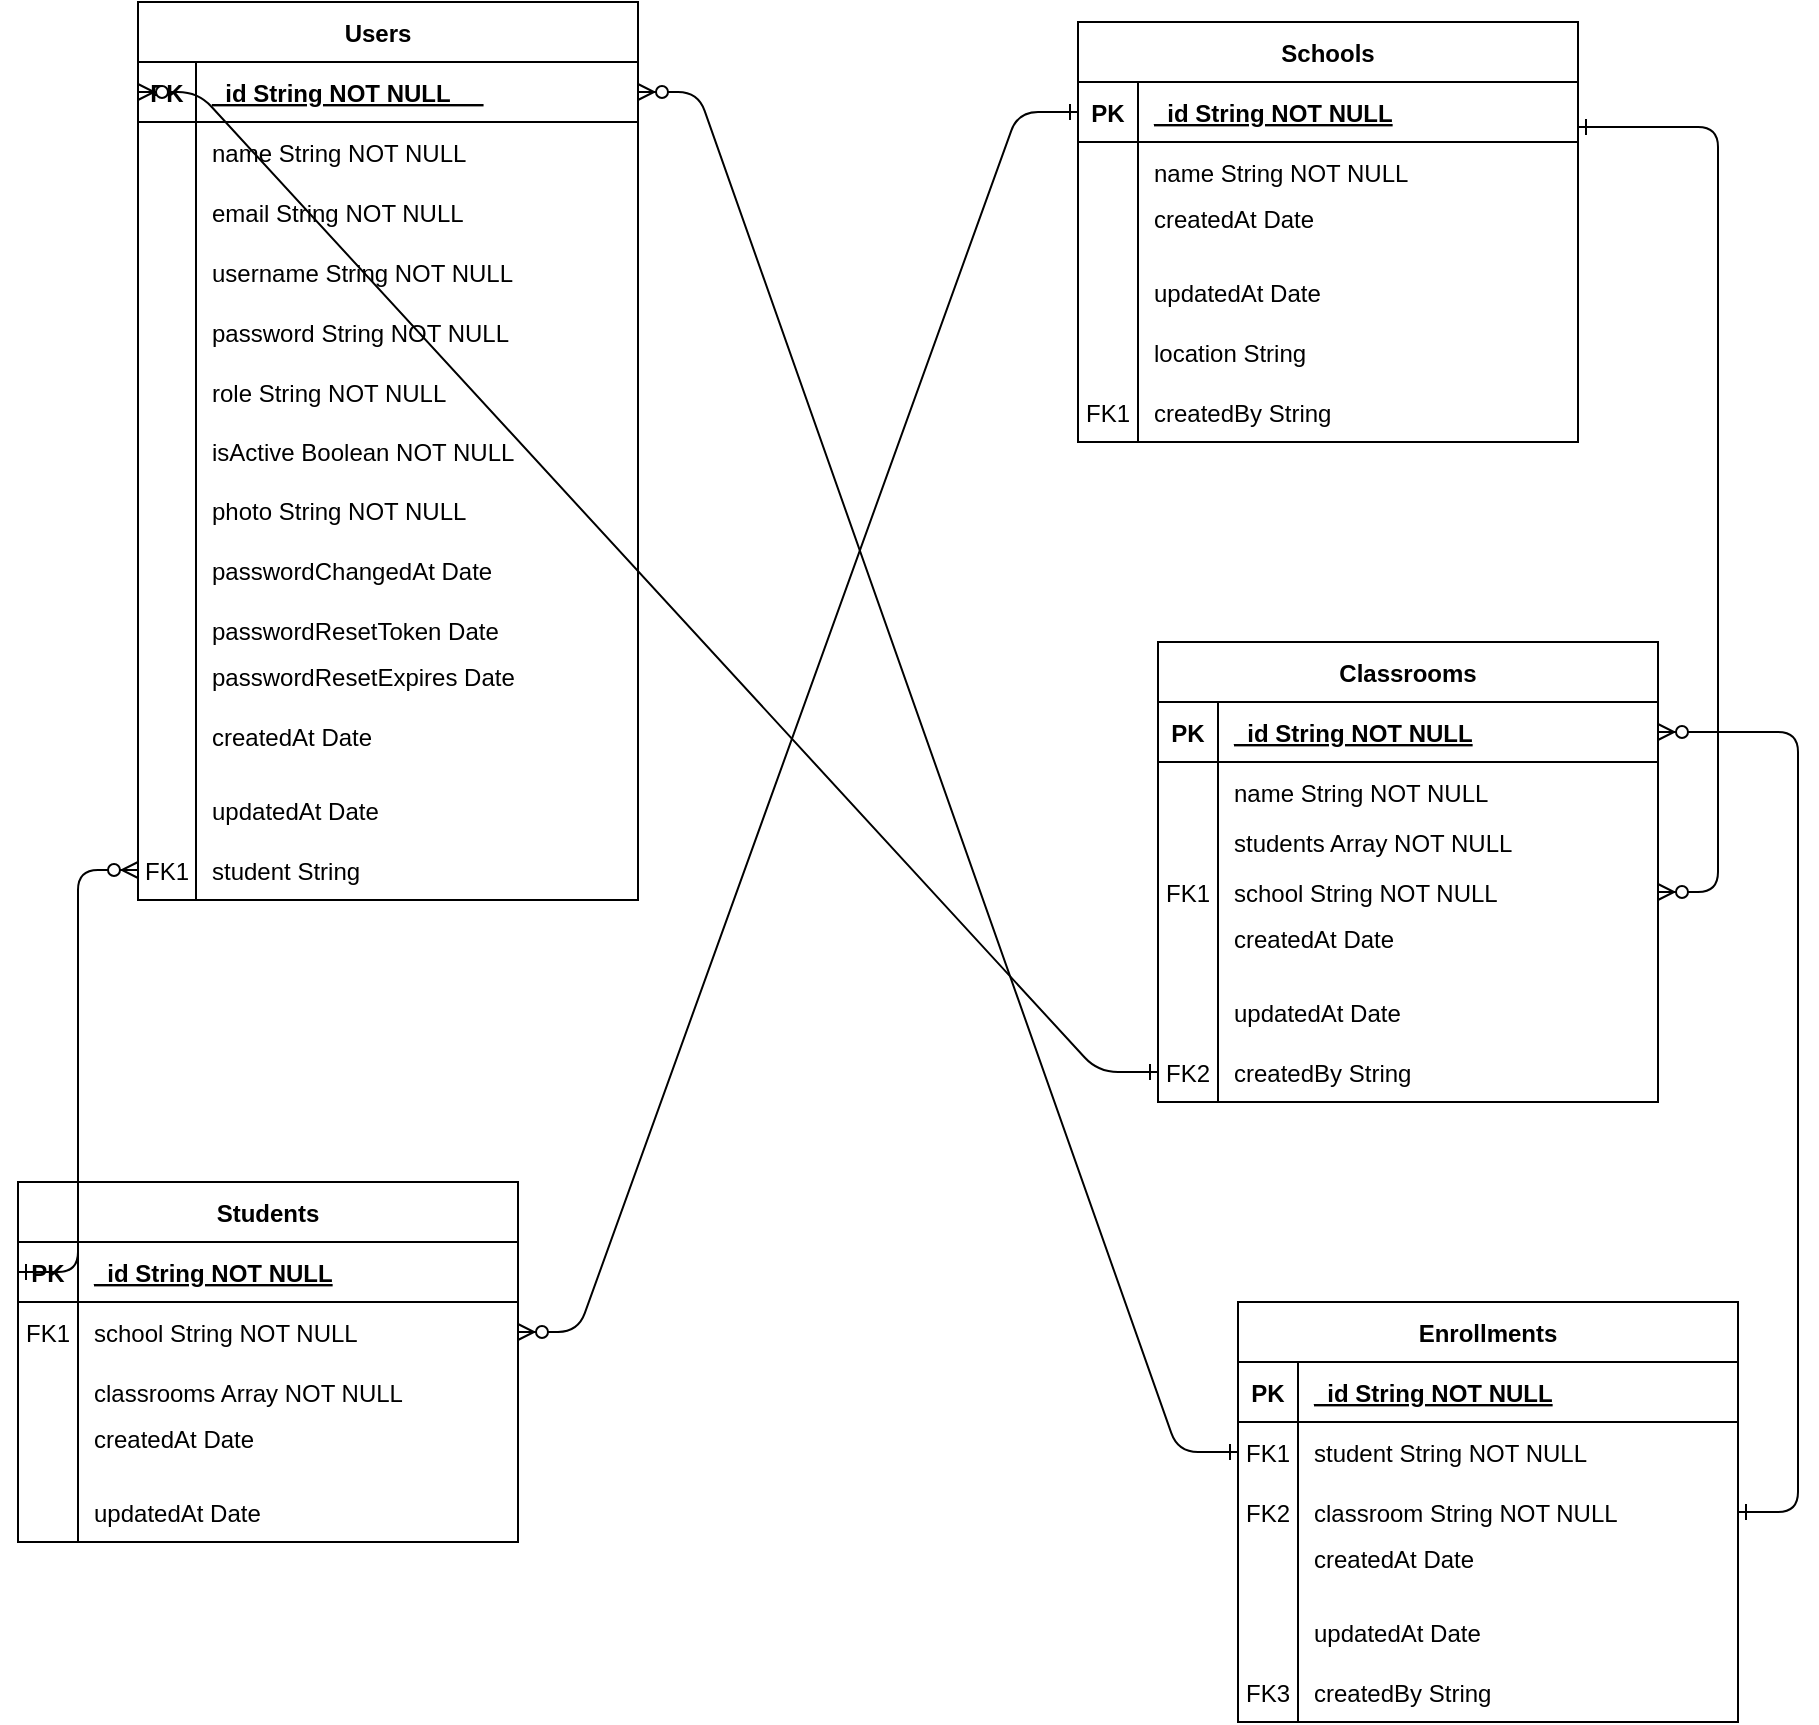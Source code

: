 <mxfile version="23.1.5" type="device">
  <diagram id="R2lEEEUBdFMjLlhIrx00" name="Page-1">
    <mxGraphModel dx="1964" dy="602" grid="1" gridSize="10" guides="1" tooltips="1" connect="1" arrows="1" fold="1" page="1" pageScale="1" pageWidth="850" pageHeight="1100" math="0" shadow="0" extFonts="Permanent Marker^https://fonts.googleapis.com/css?family=Permanent+Marker">
      <root>
        <mxCell id="0" />
        <mxCell id="1" parent="0" />
        <mxCell id="C-vyLk0tnHw3VtMMgP7b-1" value="" style="edgeStyle=entityRelationEdgeStyle;endArrow=ERzeroToMany;startArrow=ERone;endFill=1;startFill=0;exitX=1;exitY=0.25;exitDx=0;exitDy=0;" parent="1" source="1YzYsmzwWa76dBhWS7OE-72" target="1YzYsmzwWa76dBhWS7OE-138" edge="1">
          <mxGeometry width="100" height="100" relative="1" as="geometry">
            <mxPoint x="340" y="720" as="sourcePoint" />
            <mxPoint x="450" y="135" as="targetPoint" />
          </mxGeometry>
        </mxCell>
        <mxCell id="C-vyLk0tnHw3VtMMgP7b-23" value="Users   " style="shape=table;startSize=30;container=1;collapsible=1;childLayout=tableLayout;fixedRows=1;rowLines=0;fontStyle=1;align=center;resizeLast=1;" parent="1" vertex="1">
          <mxGeometry x="-40" width="250" height="449" as="geometry" />
        </mxCell>
        <mxCell id="C-vyLk0tnHw3VtMMgP7b-24" value="" style="shape=partialRectangle;collapsible=0;dropTarget=0;pointerEvents=0;fillColor=none;points=[[0,0.5],[1,0.5]];portConstraint=eastwest;top=0;left=0;right=0;bottom=1;" parent="C-vyLk0tnHw3VtMMgP7b-23" vertex="1">
          <mxGeometry y="30" width="250" height="30" as="geometry" />
        </mxCell>
        <mxCell id="C-vyLk0tnHw3VtMMgP7b-25" value="PK" style="shape=partialRectangle;overflow=hidden;connectable=0;fillColor=none;top=0;left=0;bottom=0;right=0;fontStyle=1;" parent="C-vyLk0tnHw3VtMMgP7b-24" vertex="1">
          <mxGeometry width="29" height="30" as="geometry">
            <mxRectangle width="29" height="30" as="alternateBounds" />
          </mxGeometry>
        </mxCell>
        <mxCell id="C-vyLk0tnHw3VtMMgP7b-26" value="_id String NOT NULL     " style="shape=partialRectangle;overflow=hidden;connectable=0;fillColor=none;top=0;left=0;bottom=0;right=0;align=left;spacingLeft=6;fontStyle=5;" parent="C-vyLk0tnHw3VtMMgP7b-24" vertex="1">
          <mxGeometry x="29" width="221" height="30" as="geometry">
            <mxRectangle width="221" height="30" as="alternateBounds" />
          </mxGeometry>
        </mxCell>
        <mxCell id="C-vyLk0tnHw3VtMMgP7b-27" value="" style="shape=partialRectangle;collapsible=0;dropTarget=0;pointerEvents=0;fillColor=none;points=[[0,0.5],[1,0.5]];portConstraint=eastwest;top=0;left=0;right=0;bottom=0;" parent="C-vyLk0tnHw3VtMMgP7b-23" vertex="1">
          <mxGeometry y="60" width="250" height="30" as="geometry" />
        </mxCell>
        <mxCell id="C-vyLk0tnHw3VtMMgP7b-28" value="" style="shape=partialRectangle;overflow=hidden;connectable=0;fillColor=none;top=0;left=0;bottom=0;right=0;" parent="C-vyLk0tnHw3VtMMgP7b-27" vertex="1">
          <mxGeometry width="29" height="30" as="geometry">
            <mxRectangle width="29" height="30" as="alternateBounds" />
          </mxGeometry>
        </mxCell>
        <mxCell id="C-vyLk0tnHw3VtMMgP7b-29" value="name String NOT NULL" style="shape=partialRectangle;overflow=hidden;connectable=0;fillColor=none;top=0;left=0;bottom=0;right=0;align=left;spacingLeft=6;" parent="C-vyLk0tnHw3VtMMgP7b-27" vertex="1">
          <mxGeometry x="29" width="221" height="30" as="geometry">
            <mxRectangle width="221" height="30" as="alternateBounds" />
          </mxGeometry>
        </mxCell>
        <mxCell id="1YzYsmzwWa76dBhWS7OE-1" value="" style="shape=partialRectangle;collapsible=0;dropTarget=0;pointerEvents=0;fillColor=none;points=[[0,0.5],[1,0.5]];portConstraint=eastwest;top=0;left=0;right=0;bottom=0;" parent="C-vyLk0tnHw3VtMMgP7b-23" vertex="1">
          <mxGeometry y="90" width="250" height="30" as="geometry" />
        </mxCell>
        <mxCell id="1YzYsmzwWa76dBhWS7OE-2" value="" style="shape=partialRectangle;overflow=hidden;connectable=0;fillColor=none;top=0;left=0;bottom=0;right=0;" parent="1YzYsmzwWa76dBhWS7OE-1" vertex="1">
          <mxGeometry width="29" height="30" as="geometry">
            <mxRectangle width="29" height="30" as="alternateBounds" />
          </mxGeometry>
        </mxCell>
        <mxCell id="1YzYsmzwWa76dBhWS7OE-3" value="email String NOT NULL        " style="shape=partialRectangle;overflow=hidden;connectable=0;fillColor=none;top=0;left=0;bottom=0;right=0;align=left;spacingLeft=6;" parent="1YzYsmzwWa76dBhWS7OE-1" vertex="1">
          <mxGeometry x="29" width="221" height="30" as="geometry">
            <mxRectangle width="221" height="30" as="alternateBounds" />
          </mxGeometry>
        </mxCell>
        <mxCell id="1YzYsmzwWa76dBhWS7OE-4" value="" style="shape=partialRectangle;collapsible=0;dropTarget=0;pointerEvents=0;fillColor=none;points=[[0,0.5],[1,0.5]];portConstraint=eastwest;top=0;left=0;right=0;bottom=0;" parent="C-vyLk0tnHw3VtMMgP7b-23" vertex="1">
          <mxGeometry y="120" width="250" height="30" as="geometry" />
        </mxCell>
        <mxCell id="1YzYsmzwWa76dBhWS7OE-5" value="" style="shape=partialRectangle;overflow=hidden;connectable=0;fillColor=none;top=0;left=0;bottom=0;right=0;" parent="1YzYsmzwWa76dBhWS7OE-4" vertex="1">
          <mxGeometry width="29" height="30" as="geometry">
            <mxRectangle width="29" height="30" as="alternateBounds" />
          </mxGeometry>
        </mxCell>
        <mxCell id="1YzYsmzwWa76dBhWS7OE-6" value="username String NOT NULL" style="shape=partialRectangle;overflow=hidden;connectable=0;fillColor=none;top=0;left=0;bottom=0;right=0;align=left;spacingLeft=6;" parent="1YzYsmzwWa76dBhWS7OE-4" vertex="1">
          <mxGeometry x="29" width="221" height="30" as="geometry">
            <mxRectangle width="221" height="30" as="alternateBounds" />
          </mxGeometry>
        </mxCell>
        <mxCell id="1YzYsmzwWa76dBhWS7OE-7" value="" style="shape=partialRectangle;collapsible=0;dropTarget=0;pointerEvents=0;fillColor=none;points=[[0,0.5],[1,0.5]];portConstraint=eastwest;top=0;left=0;right=0;bottom=0;" parent="C-vyLk0tnHw3VtMMgP7b-23" vertex="1">
          <mxGeometry y="150" width="250" height="30" as="geometry" />
        </mxCell>
        <mxCell id="1YzYsmzwWa76dBhWS7OE-8" value="" style="shape=partialRectangle;overflow=hidden;connectable=0;fillColor=none;top=0;left=0;bottom=0;right=0;" parent="1YzYsmzwWa76dBhWS7OE-7" vertex="1">
          <mxGeometry width="29" height="30" as="geometry">
            <mxRectangle width="29" height="30" as="alternateBounds" />
          </mxGeometry>
        </mxCell>
        <mxCell id="1YzYsmzwWa76dBhWS7OE-9" value="password String NOT NULL" style="shape=partialRectangle;overflow=hidden;connectable=0;fillColor=none;top=0;left=0;bottom=0;right=0;align=left;spacingLeft=6;" parent="1YzYsmzwWa76dBhWS7OE-7" vertex="1">
          <mxGeometry x="29" width="221" height="30" as="geometry">
            <mxRectangle width="221" height="30" as="alternateBounds" />
          </mxGeometry>
        </mxCell>
        <mxCell id="1YzYsmzwWa76dBhWS7OE-10" value="" style="shape=partialRectangle;collapsible=0;dropTarget=0;pointerEvents=0;fillColor=none;points=[[0,0.5],[1,0.5]];portConstraint=eastwest;top=0;left=0;right=0;bottom=0;" parent="C-vyLk0tnHw3VtMMgP7b-23" vertex="1">
          <mxGeometry y="180" width="250" height="30" as="geometry" />
        </mxCell>
        <mxCell id="1YzYsmzwWa76dBhWS7OE-11" value="" style="shape=partialRectangle;overflow=hidden;connectable=0;fillColor=none;top=0;left=0;bottom=0;right=0;" parent="1YzYsmzwWa76dBhWS7OE-10" vertex="1">
          <mxGeometry width="29" height="30" as="geometry">
            <mxRectangle width="29" height="30" as="alternateBounds" />
          </mxGeometry>
        </mxCell>
        <mxCell id="1YzYsmzwWa76dBhWS7OE-12" value="role String NOT NULL    " style="shape=partialRectangle;overflow=hidden;connectable=0;fillColor=none;top=0;left=0;bottom=0;right=0;align=left;spacingLeft=6;" parent="1YzYsmzwWa76dBhWS7OE-10" vertex="1">
          <mxGeometry x="29" width="221" height="30" as="geometry">
            <mxRectangle width="221" height="30" as="alternateBounds" />
          </mxGeometry>
        </mxCell>
        <mxCell id="1YzYsmzwWa76dBhWS7OE-13" value="" style="shape=partialRectangle;collapsible=0;dropTarget=0;pointerEvents=0;fillColor=none;points=[[0,0.5],[1,0.5]];portConstraint=eastwest;top=0;left=0;right=0;bottom=0;" parent="C-vyLk0tnHw3VtMMgP7b-23" vertex="1">
          <mxGeometry y="210" width="250" height="29" as="geometry" />
        </mxCell>
        <mxCell id="1YzYsmzwWa76dBhWS7OE-14" value="" style="shape=partialRectangle;overflow=hidden;connectable=0;fillColor=none;top=0;left=0;bottom=0;right=0;" parent="1YzYsmzwWa76dBhWS7OE-13" vertex="1">
          <mxGeometry width="29" height="29" as="geometry">
            <mxRectangle width="29" height="29" as="alternateBounds" />
          </mxGeometry>
        </mxCell>
        <mxCell id="1YzYsmzwWa76dBhWS7OE-15" value="isActive Boolean NOT NULL" style="shape=partialRectangle;overflow=hidden;connectable=0;fillColor=none;top=0;left=0;bottom=0;right=0;align=left;spacingLeft=6;" parent="1YzYsmzwWa76dBhWS7OE-13" vertex="1">
          <mxGeometry x="29" width="221" height="29" as="geometry">
            <mxRectangle width="221" height="29" as="alternateBounds" />
          </mxGeometry>
        </mxCell>
        <mxCell id="1YzYsmzwWa76dBhWS7OE-16" value="" style="shape=partialRectangle;collapsible=0;dropTarget=0;pointerEvents=0;fillColor=none;points=[[0,0.5],[1,0.5]];portConstraint=eastwest;top=0;left=0;right=0;bottom=0;" parent="C-vyLk0tnHw3VtMMgP7b-23" vertex="1">
          <mxGeometry y="239" width="250" height="30" as="geometry" />
        </mxCell>
        <mxCell id="1YzYsmzwWa76dBhWS7OE-17" value="" style="shape=partialRectangle;overflow=hidden;connectable=0;fillColor=none;top=0;left=0;bottom=0;right=0;" parent="1YzYsmzwWa76dBhWS7OE-16" vertex="1">
          <mxGeometry width="29" height="30" as="geometry">
            <mxRectangle width="29" height="30" as="alternateBounds" />
          </mxGeometry>
        </mxCell>
        <mxCell id="1YzYsmzwWa76dBhWS7OE-18" value="photo String NOT NULL" style="shape=partialRectangle;overflow=hidden;connectable=0;fillColor=none;top=0;left=0;bottom=0;right=0;align=left;spacingLeft=6;" parent="1YzYsmzwWa76dBhWS7OE-16" vertex="1">
          <mxGeometry x="29" width="221" height="30" as="geometry">
            <mxRectangle width="221" height="30" as="alternateBounds" />
          </mxGeometry>
        </mxCell>
        <mxCell id="1YzYsmzwWa76dBhWS7OE-19" value="" style="shape=partialRectangle;collapsible=0;dropTarget=0;pointerEvents=0;fillColor=none;points=[[0,0.5],[1,0.5]];portConstraint=eastwest;top=0;left=0;right=0;bottom=0;" parent="C-vyLk0tnHw3VtMMgP7b-23" vertex="1">
          <mxGeometry y="269" width="250" height="30" as="geometry" />
        </mxCell>
        <mxCell id="1YzYsmzwWa76dBhWS7OE-20" value="" style="shape=partialRectangle;overflow=hidden;connectable=0;fillColor=none;top=0;left=0;bottom=0;right=0;" parent="1YzYsmzwWa76dBhWS7OE-19" vertex="1">
          <mxGeometry width="29" height="30" as="geometry">
            <mxRectangle width="29" height="30" as="alternateBounds" />
          </mxGeometry>
        </mxCell>
        <mxCell id="1YzYsmzwWa76dBhWS7OE-21" value="passwordChangedAt Date" style="shape=partialRectangle;overflow=hidden;connectable=0;fillColor=none;top=0;left=0;bottom=0;right=0;align=left;spacingLeft=6;" parent="1YzYsmzwWa76dBhWS7OE-19" vertex="1">
          <mxGeometry x="29" width="221" height="30" as="geometry">
            <mxRectangle width="221" height="30" as="alternateBounds" />
          </mxGeometry>
        </mxCell>
        <mxCell id="1YzYsmzwWa76dBhWS7OE-22" value="" style="shape=partialRectangle;collapsible=0;dropTarget=0;pointerEvents=0;fillColor=none;points=[[0,0.5],[1,0.5]];portConstraint=eastwest;top=0;left=0;right=0;bottom=0;" parent="C-vyLk0tnHw3VtMMgP7b-23" vertex="1">
          <mxGeometry y="299" width="250" height="30" as="geometry" />
        </mxCell>
        <mxCell id="1YzYsmzwWa76dBhWS7OE-23" value="" style="shape=partialRectangle;overflow=hidden;connectable=0;fillColor=none;top=0;left=0;bottom=0;right=0;" parent="1YzYsmzwWa76dBhWS7OE-22" vertex="1">
          <mxGeometry width="29" height="30" as="geometry">
            <mxRectangle width="29" height="30" as="alternateBounds" />
          </mxGeometry>
        </mxCell>
        <mxCell id="1YzYsmzwWa76dBhWS7OE-24" value="passwordResetToken Date" style="shape=partialRectangle;overflow=hidden;connectable=0;fillColor=none;top=0;left=0;bottom=0;right=0;align=left;spacingLeft=6;" parent="1YzYsmzwWa76dBhWS7OE-22" vertex="1">
          <mxGeometry x="29" width="221" height="30" as="geometry">
            <mxRectangle width="221" height="30" as="alternateBounds" />
          </mxGeometry>
        </mxCell>
        <mxCell id="1YzYsmzwWa76dBhWS7OE-25" value="" style="shape=partialRectangle;collapsible=0;dropTarget=0;pointerEvents=0;fillColor=none;points=[[0,0.5],[1,0.5]];portConstraint=eastwest;top=0;left=0;right=0;bottom=0;" parent="C-vyLk0tnHw3VtMMgP7b-23" vertex="1">
          <mxGeometry y="329" width="250" height="30" as="geometry" />
        </mxCell>
        <mxCell id="1YzYsmzwWa76dBhWS7OE-26" value="" style="shape=partialRectangle;overflow=hidden;connectable=0;fillColor=none;top=0;left=0;bottom=0;right=0;" parent="1YzYsmzwWa76dBhWS7OE-25" vertex="1">
          <mxGeometry width="29" height="30" as="geometry">
            <mxRectangle width="29" height="30" as="alternateBounds" />
          </mxGeometry>
        </mxCell>
        <mxCell id="1YzYsmzwWa76dBhWS7OE-27" value="passwordResetExpires Date&#xa;" style="shape=partialRectangle;overflow=hidden;connectable=0;fillColor=none;top=0;left=0;bottom=0;right=0;align=left;spacingLeft=6;" parent="1YzYsmzwWa76dBhWS7OE-25" vertex="1">
          <mxGeometry x="29" width="221" height="30" as="geometry">
            <mxRectangle width="221" height="30" as="alternateBounds" />
          </mxGeometry>
        </mxCell>
        <mxCell id="1YzYsmzwWa76dBhWS7OE-28" value="" style="shape=partialRectangle;collapsible=0;dropTarget=0;pointerEvents=0;fillColor=none;points=[[0,0.5],[1,0.5]];portConstraint=eastwest;top=0;left=0;right=0;bottom=0;" parent="C-vyLk0tnHw3VtMMgP7b-23" vertex="1">
          <mxGeometry y="359" width="250" height="30" as="geometry" />
        </mxCell>
        <mxCell id="1YzYsmzwWa76dBhWS7OE-29" value="" style="shape=partialRectangle;overflow=hidden;connectable=0;fillColor=none;top=0;left=0;bottom=0;right=0;" parent="1YzYsmzwWa76dBhWS7OE-28" vertex="1">
          <mxGeometry width="29" height="30" as="geometry">
            <mxRectangle width="29" height="30" as="alternateBounds" />
          </mxGeometry>
        </mxCell>
        <mxCell id="1YzYsmzwWa76dBhWS7OE-30" value="createdAt Date&#xa;" style="shape=partialRectangle;overflow=hidden;connectable=0;fillColor=none;top=0;left=0;bottom=0;right=0;align=left;spacingLeft=6;" parent="1YzYsmzwWa76dBhWS7OE-28" vertex="1">
          <mxGeometry x="29" width="221" height="30" as="geometry">
            <mxRectangle width="221" height="30" as="alternateBounds" />
          </mxGeometry>
        </mxCell>
        <mxCell id="1YzYsmzwWa76dBhWS7OE-31" value="" style="shape=partialRectangle;collapsible=0;dropTarget=0;pointerEvents=0;fillColor=none;points=[[0,0.5],[1,0.5]];portConstraint=eastwest;top=0;left=0;right=0;bottom=0;" parent="C-vyLk0tnHw3VtMMgP7b-23" vertex="1">
          <mxGeometry y="389" width="250" height="30" as="geometry" />
        </mxCell>
        <mxCell id="1YzYsmzwWa76dBhWS7OE-32" value="" style="shape=partialRectangle;overflow=hidden;connectable=0;fillColor=none;top=0;left=0;bottom=0;right=0;" parent="1YzYsmzwWa76dBhWS7OE-31" vertex="1">
          <mxGeometry width="29" height="30" as="geometry">
            <mxRectangle width="29" height="30" as="alternateBounds" />
          </mxGeometry>
        </mxCell>
        <mxCell id="1YzYsmzwWa76dBhWS7OE-33" value="updatedAt Date" style="shape=partialRectangle;overflow=hidden;connectable=0;fillColor=none;top=0;left=0;bottom=0;right=0;align=left;spacingLeft=6;" parent="1YzYsmzwWa76dBhWS7OE-31" vertex="1">
          <mxGeometry x="29" width="221" height="30" as="geometry">
            <mxRectangle width="221" height="30" as="alternateBounds" />
          </mxGeometry>
        </mxCell>
        <mxCell id="1YzYsmzwWa76dBhWS7OE-34" value="" style="shape=partialRectangle;collapsible=0;dropTarget=0;pointerEvents=0;fillColor=none;points=[[0,0.5],[1,0.5]];portConstraint=eastwest;top=0;left=0;right=0;bottom=0;" parent="C-vyLk0tnHw3VtMMgP7b-23" vertex="1">
          <mxGeometry y="419" width="250" height="30" as="geometry" />
        </mxCell>
        <mxCell id="1YzYsmzwWa76dBhWS7OE-35" value="FK1" style="shape=partialRectangle;overflow=hidden;connectable=0;fillColor=none;top=0;left=0;bottom=0;right=0;" parent="1YzYsmzwWa76dBhWS7OE-34" vertex="1">
          <mxGeometry width="29" height="30" as="geometry">
            <mxRectangle width="29" height="30" as="alternateBounds" />
          </mxGeometry>
        </mxCell>
        <mxCell id="1YzYsmzwWa76dBhWS7OE-36" value="student String" style="shape=partialRectangle;overflow=hidden;connectable=0;fillColor=none;top=0;left=0;bottom=0;right=0;align=left;spacingLeft=6;" parent="1YzYsmzwWa76dBhWS7OE-34" vertex="1">
          <mxGeometry x="29" width="221" height="30" as="geometry">
            <mxRectangle width="221" height="30" as="alternateBounds" />
          </mxGeometry>
        </mxCell>
        <mxCell id="1YzYsmzwWa76dBhWS7OE-38" value="Students" style="shape=table;startSize=30;container=1;collapsible=1;childLayout=tableLayout;fixedRows=1;rowLines=0;fontStyle=1;align=center;resizeLast=1;" parent="1" vertex="1">
          <mxGeometry x="-100" y="590" width="250" height="180" as="geometry" />
        </mxCell>
        <mxCell id="1YzYsmzwWa76dBhWS7OE-39" value="" style="shape=partialRectangle;collapsible=0;dropTarget=0;pointerEvents=0;fillColor=none;points=[[0,0.5],[1,0.5]];portConstraint=eastwest;top=0;left=0;right=0;bottom=1;" parent="1YzYsmzwWa76dBhWS7OE-38" vertex="1">
          <mxGeometry y="30" width="250" height="30" as="geometry" />
        </mxCell>
        <mxCell id="1YzYsmzwWa76dBhWS7OE-40" value="PK" style="shape=partialRectangle;overflow=hidden;connectable=0;fillColor=none;top=0;left=0;bottom=0;right=0;fontStyle=1;" parent="1YzYsmzwWa76dBhWS7OE-39" vertex="1">
          <mxGeometry width="30" height="30" as="geometry">
            <mxRectangle width="30" height="30" as="alternateBounds" />
          </mxGeometry>
        </mxCell>
        <mxCell id="1YzYsmzwWa76dBhWS7OE-41" value="_id String NOT NULL " style="shape=partialRectangle;overflow=hidden;connectable=0;fillColor=none;top=0;left=0;bottom=0;right=0;align=left;spacingLeft=6;fontStyle=5;" parent="1YzYsmzwWa76dBhWS7OE-39" vertex="1">
          <mxGeometry x="30" width="220" height="30" as="geometry">
            <mxRectangle width="220" height="30" as="alternateBounds" />
          </mxGeometry>
        </mxCell>
        <mxCell id="1YzYsmzwWa76dBhWS7OE-42" value="" style="shape=partialRectangle;collapsible=0;dropTarget=0;pointerEvents=0;fillColor=none;points=[[0,0.5],[1,0.5]];portConstraint=eastwest;top=0;left=0;right=0;bottom=0;" parent="1YzYsmzwWa76dBhWS7OE-38" vertex="1">
          <mxGeometry y="60" width="250" height="30" as="geometry" />
        </mxCell>
        <mxCell id="1YzYsmzwWa76dBhWS7OE-43" value="FK1" style="shape=partialRectangle;overflow=hidden;connectable=0;fillColor=none;top=0;left=0;bottom=0;right=0;" parent="1YzYsmzwWa76dBhWS7OE-42" vertex="1">
          <mxGeometry width="30" height="30" as="geometry">
            <mxRectangle width="30" height="30" as="alternateBounds" />
          </mxGeometry>
        </mxCell>
        <mxCell id="1YzYsmzwWa76dBhWS7OE-44" value="school String NOT NULL" style="shape=partialRectangle;overflow=hidden;connectable=0;fillColor=none;top=0;left=0;bottom=0;right=0;align=left;spacingLeft=6;" parent="1YzYsmzwWa76dBhWS7OE-42" vertex="1">
          <mxGeometry x="30" width="220" height="30" as="geometry">
            <mxRectangle width="220" height="30" as="alternateBounds" />
          </mxGeometry>
        </mxCell>
        <mxCell id="1YzYsmzwWa76dBhWS7OE-45" value="" style="shape=partialRectangle;collapsible=0;dropTarget=0;pointerEvents=0;fillColor=none;points=[[0,0.5],[1,0.5]];portConstraint=eastwest;top=0;left=0;right=0;bottom=0;" parent="1YzYsmzwWa76dBhWS7OE-38" vertex="1">
          <mxGeometry y="90" width="250" height="30" as="geometry" />
        </mxCell>
        <mxCell id="1YzYsmzwWa76dBhWS7OE-46" value="" style="shape=partialRectangle;overflow=hidden;connectable=0;fillColor=none;top=0;left=0;bottom=0;right=0;" parent="1YzYsmzwWa76dBhWS7OE-45" vertex="1">
          <mxGeometry width="30" height="30" as="geometry">
            <mxRectangle width="30" height="30" as="alternateBounds" />
          </mxGeometry>
        </mxCell>
        <mxCell id="1YzYsmzwWa76dBhWS7OE-47" value="classrooms Array NOT NULL" style="shape=partialRectangle;overflow=hidden;connectable=0;fillColor=none;top=0;left=0;bottom=0;right=0;align=left;spacingLeft=6;" parent="1YzYsmzwWa76dBhWS7OE-45" vertex="1">
          <mxGeometry x="30" width="220" height="30" as="geometry">
            <mxRectangle width="220" height="30" as="alternateBounds" />
          </mxGeometry>
        </mxCell>
        <mxCell id="1YzYsmzwWa76dBhWS7OE-48" value="" style="shape=partialRectangle;collapsible=0;dropTarget=0;pointerEvents=0;fillColor=none;points=[[0,0.5],[1,0.5]];portConstraint=eastwest;top=0;left=0;right=0;bottom=0;" parent="1YzYsmzwWa76dBhWS7OE-38" vertex="1">
          <mxGeometry y="120" width="250" height="30" as="geometry" />
        </mxCell>
        <mxCell id="1YzYsmzwWa76dBhWS7OE-49" value="" style="shape=partialRectangle;overflow=hidden;connectable=0;fillColor=none;top=0;left=0;bottom=0;right=0;" parent="1YzYsmzwWa76dBhWS7OE-48" vertex="1">
          <mxGeometry width="30" height="30" as="geometry">
            <mxRectangle width="30" height="30" as="alternateBounds" />
          </mxGeometry>
        </mxCell>
        <mxCell id="1YzYsmzwWa76dBhWS7OE-50" value="createdAt Date&#xa;&#xa;&#xa;" style="shape=partialRectangle;overflow=hidden;connectable=0;fillColor=none;top=0;left=0;bottom=0;right=0;align=left;spacingLeft=6;" parent="1YzYsmzwWa76dBhWS7OE-48" vertex="1">
          <mxGeometry x="30" width="220" height="30" as="geometry">
            <mxRectangle width="220" height="30" as="alternateBounds" />
          </mxGeometry>
        </mxCell>
        <mxCell id="1YzYsmzwWa76dBhWS7OE-51" value="" style="shape=partialRectangle;collapsible=0;dropTarget=0;pointerEvents=0;fillColor=none;points=[[0,0.5],[1,0.5]];portConstraint=eastwest;top=0;left=0;right=0;bottom=0;" parent="1YzYsmzwWa76dBhWS7OE-38" vertex="1">
          <mxGeometry y="150" width="250" height="30" as="geometry" />
        </mxCell>
        <mxCell id="1YzYsmzwWa76dBhWS7OE-52" value="" style="shape=partialRectangle;overflow=hidden;connectable=0;fillColor=none;top=0;left=0;bottom=0;right=0;" parent="1YzYsmzwWa76dBhWS7OE-51" vertex="1">
          <mxGeometry width="30" height="30" as="geometry">
            <mxRectangle width="30" height="30" as="alternateBounds" />
          </mxGeometry>
        </mxCell>
        <mxCell id="1YzYsmzwWa76dBhWS7OE-53" value="updatedAt Date" style="shape=partialRectangle;overflow=hidden;connectable=0;fillColor=none;top=0;left=0;bottom=0;right=0;align=left;spacingLeft=6;" parent="1YzYsmzwWa76dBhWS7OE-51" vertex="1">
          <mxGeometry x="30" width="220" height="30" as="geometry">
            <mxRectangle width="220" height="30" as="alternateBounds" />
          </mxGeometry>
        </mxCell>
        <mxCell id="1YzYsmzwWa76dBhWS7OE-54" value="" style="edgeStyle=entityRelationEdgeStyle;endArrow=ERzeroToMany;startArrow=ERone;endFill=1;startFill=0;entryX=0;entryY=0.5;entryDx=0;entryDy=0;exitX=0;exitY=0.5;exitDx=0;exitDy=0;" parent="1" source="1YzYsmzwWa76dBhWS7OE-39" target="1YzYsmzwWa76dBhWS7OE-34" edge="1">
          <mxGeometry width="100" height="100" relative="1" as="geometry">
            <mxPoint x="330" y="680" as="sourcePoint" />
            <mxPoint x="710" y="689" as="targetPoint" />
          </mxGeometry>
        </mxCell>
        <mxCell id="1YzYsmzwWa76dBhWS7OE-72" value="Schools" style="shape=table;startSize=30;container=1;collapsible=1;childLayout=tableLayout;fixedRows=1;rowLines=0;fontStyle=1;align=center;resizeLast=1;" parent="1" vertex="1">
          <mxGeometry x="430" y="10" width="250" height="210" as="geometry" />
        </mxCell>
        <mxCell id="1YzYsmzwWa76dBhWS7OE-73" value="" style="shape=partialRectangle;collapsible=0;dropTarget=0;pointerEvents=0;fillColor=none;points=[[0,0.5],[1,0.5]];portConstraint=eastwest;top=0;left=0;right=0;bottom=1;" parent="1YzYsmzwWa76dBhWS7OE-72" vertex="1">
          <mxGeometry y="30" width="250" height="30" as="geometry" />
        </mxCell>
        <mxCell id="1YzYsmzwWa76dBhWS7OE-74" value="PK" style="shape=partialRectangle;overflow=hidden;connectable=0;fillColor=none;top=0;left=0;bottom=0;right=0;fontStyle=1;" parent="1YzYsmzwWa76dBhWS7OE-73" vertex="1">
          <mxGeometry width="30" height="30" as="geometry">
            <mxRectangle width="30" height="30" as="alternateBounds" />
          </mxGeometry>
        </mxCell>
        <mxCell id="1YzYsmzwWa76dBhWS7OE-75" value="_id String NOT NULL " style="shape=partialRectangle;overflow=hidden;connectable=0;fillColor=none;top=0;left=0;bottom=0;right=0;align=left;spacingLeft=6;fontStyle=5;" parent="1YzYsmzwWa76dBhWS7OE-73" vertex="1">
          <mxGeometry x="30" width="220" height="30" as="geometry">
            <mxRectangle width="220" height="30" as="alternateBounds" />
          </mxGeometry>
        </mxCell>
        <mxCell id="1YzYsmzwWa76dBhWS7OE-76" value="" style="shape=partialRectangle;collapsible=0;dropTarget=0;pointerEvents=0;fillColor=none;points=[[0,0.5],[1,0.5]];portConstraint=eastwest;top=0;left=0;right=0;bottom=0;" parent="1YzYsmzwWa76dBhWS7OE-72" vertex="1">
          <mxGeometry y="60" width="250" height="30" as="geometry" />
        </mxCell>
        <mxCell id="1YzYsmzwWa76dBhWS7OE-77" value="" style="shape=partialRectangle;overflow=hidden;connectable=0;fillColor=none;top=0;left=0;bottom=0;right=0;" parent="1YzYsmzwWa76dBhWS7OE-76" vertex="1">
          <mxGeometry width="30" height="30" as="geometry">
            <mxRectangle width="30" height="30" as="alternateBounds" />
          </mxGeometry>
        </mxCell>
        <mxCell id="1YzYsmzwWa76dBhWS7OE-78" value="name String NOT NULL" style="shape=partialRectangle;overflow=hidden;connectable=0;fillColor=none;top=0;left=0;bottom=0;right=0;align=left;spacingLeft=6;" parent="1YzYsmzwWa76dBhWS7OE-76" vertex="1">
          <mxGeometry x="30" width="220" height="30" as="geometry">
            <mxRectangle width="220" height="30" as="alternateBounds" />
          </mxGeometry>
        </mxCell>
        <mxCell id="1YzYsmzwWa76dBhWS7OE-82" value="" style="shape=partialRectangle;collapsible=0;dropTarget=0;pointerEvents=0;fillColor=none;points=[[0,0.5],[1,0.5]];portConstraint=eastwest;top=0;left=0;right=0;bottom=0;" parent="1YzYsmzwWa76dBhWS7OE-72" vertex="1">
          <mxGeometry y="90" width="250" height="30" as="geometry" />
        </mxCell>
        <mxCell id="1YzYsmzwWa76dBhWS7OE-83" value="" style="shape=partialRectangle;overflow=hidden;connectable=0;fillColor=none;top=0;left=0;bottom=0;right=0;" parent="1YzYsmzwWa76dBhWS7OE-82" vertex="1">
          <mxGeometry width="30" height="30" as="geometry">
            <mxRectangle width="30" height="30" as="alternateBounds" />
          </mxGeometry>
        </mxCell>
        <mxCell id="1YzYsmzwWa76dBhWS7OE-84" value="createdAt Date&#xa;&#xa;&#xa;" style="shape=partialRectangle;overflow=hidden;connectable=0;fillColor=none;top=0;left=0;bottom=0;right=0;align=left;spacingLeft=6;" parent="1YzYsmzwWa76dBhWS7OE-82" vertex="1">
          <mxGeometry x="30" width="220" height="30" as="geometry">
            <mxRectangle width="220" height="30" as="alternateBounds" />
          </mxGeometry>
        </mxCell>
        <mxCell id="1YzYsmzwWa76dBhWS7OE-85" value="" style="shape=partialRectangle;collapsible=0;dropTarget=0;pointerEvents=0;fillColor=none;points=[[0,0.5],[1,0.5]];portConstraint=eastwest;top=0;left=0;right=0;bottom=0;" parent="1YzYsmzwWa76dBhWS7OE-72" vertex="1">
          <mxGeometry y="120" width="250" height="30" as="geometry" />
        </mxCell>
        <mxCell id="1YzYsmzwWa76dBhWS7OE-86" value="" style="shape=partialRectangle;overflow=hidden;connectable=0;fillColor=none;top=0;left=0;bottom=0;right=0;" parent="1YzYsmzwWa76dBhWS7OE-85" vertex="1">
          <mxGeometry width="30" height="30" as="geometry">
            <mxRectangle width="30" height="30" as="alternateBounds" />
          </mxGeometry>
        </mxCell>
        <mxCell id="1YzYsmzwWa76dBhWS7OE-87" value="updatedAt Date" style="shape=partialRectangle;overflow=hidden;connectable=0;fillColor=none;top=0;left=0;bottom=0;right=0;align=left;spacingLeft=6;" parent="1YzYsmzwWa76dBhWS7OE-85" vertex="1">
          <mxGeometry x="30" width="220" height="30" as="geometry">
            <mxRectangle width="220" height="30" as="alternateBounds" />
          </mxGeometry>
        </mxCell>
        <mxCell id="1YzYsmzwWa76dBhWS7OE-79" value="" style="shape=partialRectangle;collapsible=0;dropTarget=0;pointerEvents=0;fillColor=none;points=[[0,0.5],[1,0.5]];portConstraint=eastwest;top=0;left=0;right=0;bottom=0;" parent="1YzYsmzwWa76dBhWS7OE-72" vertex="1">
          <mxGeometry y="150" width="250" height="30" as="geometry" />
        </mxCell>
        <mxCell id="1YzYsmzwWa76dBhWS7OE-80" value="" style="shape=partialRectangle;overflow=hidden;connectable=0;fillColor=none;top=0;left=0;bottom=0;right=0;" parent="1YzYsmzwWa76dBhWS7OE-79" vertex="1">
          <mxGeometry width="30" height="30" as="geometry">
            <mxRectangle width="30" height="30" as="alternateBounds" />
          </mxGeometry>
        </mxCell>
        <mxCell id="1YzYsmzwWa76dBhWS7OE-81" value="location String" style="shape=partialRectangle;overflow=hidden;connectable=0;fillColor=none;top=0;left=0;bottom=0;right=0;align=left;spacingLeft=6;" parent="1YzYsmzwWa76dBhWS7OE-79" vertex="1">
          <mxGeometry x="30" width="220" height="30" as="geometry">
            <mxRectangle width="220" height="30" as="alternateBounds" />
          </mxGeometry>
        </mxCell>
        <mxCell id="oiZvc8HEiCER27qO4Dob-23" value="" style="shape=partialRectangle;collapsible=0;dropTarget=0;pointerEvents=0;fillColor=none;points=[[0,0.5],[1,0.5]];portConstraint=eastwest;top=0;left=0;right=0;bottom=0;" vertex="1" parent="1YzYsmzwWa76dBhWS7OE-72">
          <mxGeometry y="180" width="250" height="30" as="geometry" />
        </mxCell>
        <mxCell id="oiZvc8HEiCER27qO4Dob-24" value="FK1" style="shape=partialRectangle;overflow=hidden;connectable=0;fillColor=none;top=0;left=0;bottom=0;right=0;" vertex="1" parent="oiZvc8HEiCER27qO4Dob-23">
          <mxGeometry width="30" height="30" as="geometry">
            <mxRectangle width="30" height="30" as="alternateBounds" />
          </mxGeometry>
        </mxCell>
        <mxCell id="oiZvc8HEiCER27qO4Dob-25" value="createdBy String" style="shape=partialRectangle;overflow=hidden;connectable=0;fillColor=none;top=0;left=0;bottom=0;right=0;align=left;spacingLeft=6;" vertex="1" parent="oiZvc8HEiCER27qO4Dob-23">
          <mxGeometry x="30" width="220" height="30" as="geometry">
            <mxRectangle width="220" height="30" as="alternateBounds" />
          </mxGeometry>
        </mxCell>
        <mxCell id="1YzYsmzwWa76dBhWS7OE-88" value="Classrooms" style="shape=table;startSize=30;container=1;collapsible=1;childLayout=tableLayout;fixedRows=1;rowLines=0;fontStyle=1;align=center;resizeLast=1;" parent="1" vertex="1">
          <mxGeometry x="470" y="320" width="250" height="230" as="geometry" />
        </mxCell>
        <mxCell id="1YzYsmzwWa76dBhWS7OE-89" value="" style="shape=partialRectangle;collapsible=0;dropTarget=0;pointerEvents=0;fillColor=none;points=[[0,0.5],[1,0.5]];portConstraint=eastwest;top=0;left=0;right=0;bottom=1;" parent="1YzYsmzwWa76dBhWS7OE-88" vertex="1">
          <mxGeometry y="30" width="250" height="30" as="geometry" />
        </mxCell>
        <mxCell id="1YzYsmzwWa76dBhWS7OE-90" value="PK" style="shape=partialRectangle;overflow=hidden;connectable=0;fillColor=none;top=0;left=0;bottom=0;right=0;fontStyle=1;" parent="1YzYsmzwWa76dBhWS7OE-89" vertex="1">
          <mxGeometry width="30" height="30" as="geometry">
            <mxRectangle width="30" height="30" as="alternateBounds" />
          </mxGeometry>
        </mxCell>
        <mxCell id="1YzYsmzwWa76dBhWS7OE-91" value="_id String NOT NULL " style="shape=partialRectangle;overflow=hidden;connectable=0;fillColor=none;top=0;left=0;bottom=0;right=0;align=left;spacingLeft=6;fontStyle=5;" parent="1YzYsmzwWa76dBhWS7OE-89" vertex="1">
          <mxGeometry x="30" width="220" height="30" as="geometry">
            <mxRectangle width="220" height="30" as="alternateBounds" />
          </mxGeometry>
        </mxCell>
        <mxCell id="1YzYsmzwWa76dBhWS7OE-92" value="" style="shape=partialRectangle;collapsible=0;dropTarget=0;pointerEvents=0;fillColor=none;points=[[0,0.5],[1,0.5]];portConstraint=eastwest;top=0;left=0;right=0;bottom=0;" parent="1YzYsmzwWa76dBhWS7OE-88" vertex="1">
          <mxGeometry y="60" width="250" height="30" as="geometry" />
        </mxCell>
        <mxCell id="1YzYsmzwWa76dBhWS7OE-93" value="" style="shape=partialRectangle;overflow=hidden;connectable=0;fillColor=none;top=0;left=0;bottom=0;right=0;" parent="1YzYsmzwWa76dBhWS7OE-92" vertex="1">
          <mxGeometry width="30" height="30" as="geometry">
            <mxRectangle width="30" height="30" as="alternateBounds" />
          </mxGeometry>
        </mxCell>
        <mxCell id="1YzYsmzwWa76dBhWS7OE-94" value="name String NOT NULL" style="shape=partialRectangle;overflow=hidden;connectable=0;fillColor=none;top=0;left=0;bottom=0;right=0;align=left;spacingLeft=6;" parent="1YzYsmzwWa76dBhWS7OE-92" vertex="1">
          <mxGeometry x="30" width="220" height="30" as="geometry">
            <mxRectangle width="220" height="30" as="alternateBounds" />
          </mxGeometry>
        </mxCell>
        <mxCell id="1YzYsmzwWa76dBhWS7OE-95" value="" style="shape=partialRectangle;collapsible=0;dropTarget=0;pointerEvents=0;fillColor=none;points=[[0,0.5],[1,0.5]];portConstraint=eastwest;top=0;left=0;right=0;bottom=0;" parent="1YzYsmzwWa76dBhWS7OE-88" vertex="1">
          <mxGeometry y="90" width="250" height="20" as="geometry" />
        </mxCell>
        <mxCell id="1YzYsmzwWa76dBhWS7OE-96" value="" style="shape=partialRectangle;overflow=hidden;connectable=0;fillColor=none;top=0;left=0;bottom=0;right=0;" parent="1YzYsmzwWa76dBhWS7OE-95" vertex="1">
          <mxGeometry width="30" height="20" as="geometry">
            <mxRectangle width="30" height="20" as="alternateBounds" />
          </mxGeometry>
        </mxCell>
        <mxCell id="1YzYsmzwWa76dBhWS7OE-97" value="students Array NOT NULL" style="shape=partialRectangle;overflow=hidden;connectable=0;fillColor=none;top=0;left=0;bottom=0;right=0;align=left;spacingLeft=6;" parent="1YzYsmzwWa76dBhWS7OE-95" vertex="1">
          <mxGeometry x="30" width="220" height="20" as="geometry">
            <mxRectangle width="220" height="20" as="alternateBounds" />
          </mxGeometry>
        </mxCell>
        <mxCell id="1YzYsmzwWa76dBhWS7OE-138" value="" style="shape=partialRectangle;collapsible=0;dropTarget=0;pointerEvents=0;fillColor=none;points=[[0,0.5],[1,0.5]];portConstraint=eastwest;top=0;left=0;right=0;bottom=0;" parent="1YzYsmzwWa76dBhWS7OE-88" vertex="1">
          <mxGeometry y="110" width="250" height="30" as="geometry" />
        </mxCell>
        <mxCell id="1YzYsmzwWa76dBhWS7OE-139" value="FK1" style="shape=partialRectangle;overflow=hidden;connectable=0;fillColor=none;top=0;left=0;bottom=0;right=0;" parent="1YzYsmzwWa76dBhWS7OE-138" vertex="1">
          <mxGeometry width="30" height="30" as="geometry">
            <mxRectangle width="30" height="30" as="alternateBounds" />
          </mxGeometry>
        </mxCell>
        <mxCell id="1YzYsmzwWa76dBhWS7OE-140" value="school String NOT NULL" style="shape=partialRectangle;overflow=hidden;connectable=0;fillColor=none;top=0;left=0;bottom=0;right=0;align=left;spacingLeft=6;" parent="1YzYsmzwWa76dBhWS7OE-138" vertex="1">
          <mxGeometry x="30" width="220" height="30" as="geometry">
            <mxRectangle width="220" height="30" as="alternateBounds" />
          </mxGeometry>
        </mxCell>
        <mxCell id="1YzYsmzwWa76dBhWS7OE-98" value="" style="shape=partialRectangle;collapsible=0;dropTarget=0;pointerEvents=0;fillColor=none;points=[[0,0.5],[1,0.5]];portConstraint=eastwest;top=0;left=0;right=0;bottom=0;" parent="1YzYsmzwWa76dBhWS7OE-88" vertex="1">
          <mxGeometry y="140" width="250" height="30" as="geometry" />
        </mxCell>
        <mxCell id="1YzYsmzwWa76dBhWS7OE-99" value="" style="shape=partialRectangle;overflow=hidden;connectable=0;fillColor=none;top=0;left=0;bottom=0;right=0;" parent="1YzYsmzwWa76dBhWS7OE-98" vertex="1">
          <mxGeometry width="30" height="30" as="geometry">
            <mxRectangle width="30" height="30" as="alternateBounds" />
          </mxGeometry>
        </mxCell>
        <mxCell id="1YzYsmzwWa76dBhWS7OE-100" value="createdAt Date&#xa;&#xa;&#xa;" style="shape=partialRectangle;overflow=hidden;connectable=0;fillColor=none;top=0;left=0;bottom=0;right=0;align=left;spacingLeft=6;" parent="1YzYsmzwWa76dBhWS7OE-98" vertex="1">
          <mxGeometry x="30" width="220" height="30" as="geometry">
            <mxRectangle width="220" height="30" as="alternateBounds" />
          </mxGeometry>
        </mxCell>
        <mxCell id="1YzYsmzwWa76dBhWS7OE-101" value="" style="shape=partialRectangle;collapsible=0;dropTarget=0;pointerEvents=0;fillColor=none;points=[[0,0.5],[1,0.5]];portConstraint=eastwest;top=0;left=0;right=0;bottom=0;" parent="1YzYsmzwWa76dBhWS7OE-88" vertex="1">
          <mxGeometry y="170" width="250" height="30" as="geometry" />
        </mxCell>
        <mxCell id="1YzYsmzwWa76dBhWS7OE-102" value="" style="shape=partialRectangle;overflow=hidden;connectable=0;fillColor=none;top=0;left=0;bottom=0;right=0;" parent="1YzYsmzwWa76dBhWS7OE-101" vertex="1">
          <mxGeometry width="30" height="30" as="geometry">
            <mxRectangle width="30" height="30" as="alternateBounds" />
          </mxGeometry>
        </mxCell>
        <mxCell id="1YzYsmzwWa76dBhWS7OE-103" value="updatedAt Date" style="shape=partialRectangle;overflow=hidden;connectable=0;fillColor=none;top=0;left=0;bottom=0;right=0;align=left;spacingLeft=6;" parent="1YzYsmzwWa76dBhWS7OE-101" vertex="1">
          <mxGeometry x="30" width="220" height="30" as="geometry">
            <mxRectangle width="220" height="30" as="alternateBounds" />
          </mxGeometry>
        </mxCell>
        <mxCell id="oiZvc8HEiCER27qO4Dob-1" value="" style="shape=partialRectangle;collapsible=0;dropTarget=0;pointerEvents=0;fillColor=none;points=[[0,0.5],[1,0.5]];portConstraint=eastwest;top=0;left=0;right=0;bottom=0;" vertex="1" parent="1YzYsmzwWa76dBhWS7OE-88">
          <mxGeometry y="200" width="250" height="30" as="geometry" />
        </mxCell>
        <mxCell id="oiZvc8HEiCER27qO4Dob-2" value="FK2" style="shape=partialRectangle;overflow=hidden;connectable=0;fillColor=none;top=0;left=0;bottom=0;right=0;" vertex="1" parent="oiZvc8HEiCER27qO4Dob-1">
          <mxGeometry width="30" height="30" as="geometry">
            <mxRectangle width="30" height="30" as="alternateBounds" />
          </mxGeometry>
        </mxCell>
        <mxCell id="oiZvc8HEiCER27qO4Dob-3" value="createdBy String" style="shape=partialRectangle;overflow=hidden;connectable=0;fillColor=none;top=0;left=0;bottom=0;right=0;align=left;spacingLeft=6;" vertex="1" parent="oiZvc8HEiCER27qO4Dob-1">
          <mxGeometry x="30" width="220" height="30" as="geometry">
            <mxRectangle width="220" height="30" as="alternateBounds" />
          </mxGeometry>
        </mxCell>
        <mxCell id="1YzYsmzwWa76dBhWS7OE-120" value="Enrollments" style="shape=table;startSize=30;container=1;collapsible=1;childLayout=tableLayout;fixedRows=1;rowLines=0;fontStyle=1;align=center;resizeLast=1;" parent="1" vertex="1">
          <mxGeometry x="510" y="650" width="250" height="210" as="geometry" />
        </mxCell>
        <mxCell id="1YzYsmzwWa76dBhWS7OE-121" value="" style="shape=partialRectangle;collapsible=0;dropTarget=0;pointerEvents=0;fillColor=none;points=[[0,0.5],[1,0.5]];portConstraint=eastwest;top=0;left=0;right=0;bottom=1;" parent="1YzYsmzwWa76dBhWS7OE-120" vertex="1">
          <mxGeometry y="30" width="250" height="30" as="geometry" />
        </mxCell>
        <mxCell id="1YzYsmzwWa76dBhWS7OE-122" value="PK" style="shape=partialRectangle;overflow=hidden;connectable=0;fillColor=none;top=0;left=0;bottom=0;right=0;fontStyle=1;" parent="1YzYsmzwWa76dBhWS7OE-121" vertex="1">
          <mxGeometry width="30" height="30" as="geometry">
            <mxRectangle width="30" height="30" as="alternateBounds" />
          </mxGeometry>
        </mxCell>
        <mxCell id="1YzYsmzwWa76dBhWS7OE-123" value="_id String NOT NULL " style="shape=partialRectangle;overflow=hidden;connectable=0;fillColor=none;top=0;left=0;bottom=0;right=0;align=left;spacingLeft=6;fontStyle=5;" parent="1YzYsmzwWa76dBhWS7OE-121" vertex="1">
          <mxGeometry x="30" width="220" height="30" as="geometry">
            <mxRectangle width="220" height="30" as="alternateBounds" />
          </mxGeometry>
        </mxCell>
        <mxCell id="1YzYsmzwWa76dBhWS7OE-124" value="" style="shape=partialRectangle;collapsible=0;dropTarget=0;pointerEvents=0;fillColor=none;points=[[0,0.5],[1,0.5]];portConstraint=eastwest;top=0;left=0;right=0;bottom=0;" parent="1YzYsmzwWa76dBhWS7OE-120" vertex="1">
          <mxGeometry y="60" width="250" height="30" as="geometry" />
        </mxCell>
        <mxCell id="1YzYsmzwWa76dBhWS7OE-125" value="FK1" style="shape=partialRectangle;overflow=hidden;connectable=0;fillColor=none;top=0;left=0;bottom=0;right=0;" parent="1YzYsmzwWa76dBhWS7OE-124" vertex="1">
          <mxGeometry width="30" height="30" as="geometry">
            <mxRectangle width="30" height="30" as="alternateBounds" />
          </mxGeometry>
        </mxCell>
        <mxCell id="1YzYsmzwWa76dBhWS7OE-126" value="student String NOT NULL" style="shape=partialRectangle;overflow=hidden;connectable=0;fillColor=none;top=0;left=0;bottom=0;right=0;align=left;spacingLeft=6;" parent="1YzYsmzwWa76dBhWS7OE-124" vertex="1">
          <mxGeometry x="30" width="220" height="30" as="geometry">
            <mxRectangle width="220" height="30" as="alternateBounds" />
          </mxGeometry>
        </mxCell>
        <mxCell id="1YzYsmzwWa76dBhWS7OE-127" value="" style="shape=partialRectangle;collapsible=0;dropTarget=0;pointerEvents=0;fillColor=none;points=[[0,0.5],[1,0.5]];portConstraint=eastwest;top=0;left=0;right=0;bottom=0;" parent="1YzYsmzwWa76dBhWS7OE-120" vertex="1">
          <mxGeometry y="90" width="250" height="30" as="geometry" />
        </mxCell>
        <mxCell id="1YzYsmzwWa76dBhWS7OE-128" value="FK2" style="shape=partialRectangle;overflow=hidden;connectable=0;fillColor=none;top=0;left=0;bottom=0;right=0;" parent="1YzYsmzwWa76dBhWS7OE-127" vertex="1">
          <mxGeometry width="30" height="30" as="geometry">
            <mxRectangle width="30" height="30" as="alternateBounds" />
          </mxGeometry>
        </mxCell>
        <mxCell id="1YzYsmzwWa76dBhWS7OE-129" value="classroom String NOT NULL" style="shape=partialRectangle;overflow=hidden;connectable=0;fillColor=none;top=0;left=0;bottom=0;right=0;align=left;spacingLeft=6;" parent="1YzYsmzwWa76dBhWS7OE-127" vertex="1">
          <mxGeometry x="30" width="220" height="30" as="geometry">
            <mxRectangle width="220" height="30" as="alternateBounds" />
          </mxGeometry>
        </mxCell>
        <mxCell id="1YzYsmzwWa76dBhWS7OE-130" value="" style="shape=partialRectangle;collapsible=0;dropTarget=0;pointerEvents=0;fillColor=none;points=[[0,0.5],[1,0.5]];portConstraint=eastwest;top=0;left=0;right=0;bottom=0;" parent="1YzYsmzwWa76dBhWS7OE-120" vertex="1">
          <mxGeometry y="120" width="250" height="30" as="geometry" />
        </mxCell>
        <mxCell id="1YzYsmzwWa76dBhWS7OE-131" value="" style="shape=partialRectangle;overflow=hidden;connectable=0;fillColor=none;top=0;left=0;bottom=0;right=0;" parent="1YzYsmzwWa76dBhWS7OE-130" vertex="1">
          <mxGeometry width="30" height="30" as="geometry">
            <mxRectangle width="30" height="30" as="alternateBounds" />
          </mxGeometry>
        </mxCell>
        <mxCell id="1YzYsmzwWa76dBhWS7OE-132" value="createdAt Date&#xa;&#xa;&#xa;" style="shape=partialRectangle;overflow=hidden;connectable=0;fillColor=none;top=0;left=0;bottom=0;right=0;align=left;spacingLeft=6;" parent="1YzYsmzwWa76dBhWS7OE-130" vertex="1">
          <mxGeometry x="30" width="220" height="30" as="geometry">
            <mxRectangle width="220" height="30" as="alternateBounds" />
          </mxGeometry>
        </mxCell>
        <mxCell id="1YzYsmzwWa76dBhWS7OE-133" value="" style="shape=partialRectangle;collapsible=0;dropTarget=0;pointerEvents=0;fillColor=none;points=[[0,0.5],[1,0.5]];portConstraint=eastwest;top=0;left=0;right=0;bottom=0;" parent="1YzYsmzwWa76dBhWS7OE-120" vertex="1">
          <mxGeometry y="150" width="250" height="30" as="geometry" />
        </mxCell>
        <mxCell id="1YzYsmzwWa76dBhWS7OE-134" value="" style="shape=partialRectangle;overflow=hidden;connectable=0;fillColor=none;top=0;left=0;bottom=0;right=0;" parent="1YzYsmzwWa76dBhWS7OE-133" vertex="1">
          <mxGeometry width="30" height="30" as="geometry">
            <mxRectangle width="30" height="30" as="alternateBounds" />
          </mxGeometry>
        </mxCell>
        <mxCell id="1YzYsmzwWa76dBhWS7OE-135" value="updatedAt Date" style="shape=partialRectangle;overflow=hidden;connectable=0;fillColor=none;top=0;left=0;bottom=0;right=0;align=left;spacingLeft=6;" parent="1YzYsmzwWa76dBhWS7OE-133" vertex="1">
          <mxGeometry x="30" width="220" height="30" as="geometry">
            <mxRectangle width="220" height="30" as="alternateBounds" />
          </mxGeometry>
        </mxCell>
        <mxCell id="oiZvc8HEiCER27qO4Dob-20" value="" style="shape=partialRectangle;collapsible=0;dropTarget=0;pointerEvents=0;fillColor=none;points=[[0,0.5],[1,0.5]];portConstraint=eastwest;top=0;left=0;right=0;bottom=0;" vertex="1" parent="1YzYsmzwWa76dBhWS7OE-120">
          <mxGeometry y="180" width="250" height="30" as="geometry" />
        </mxCell>
        <mxCell id="oiZvc8HEiCER27qO4Dob-21" value="FK3" style="shape=partialRectangle;overflow=hidden;connectable=0;fillColor=none;top=0;left=0;bottom=0;right=0;" vertex="1" parent="oiZvc8HEiCER27qO4Dob-20">
          <mxGeometry width="30" height="30" as="geometry">
            <mxRectangle width="30" height="30" as="alternateBounds" />
          </mxGeometry>
        </mxCell>
        <mxCell id="oiZvc8HEiCER27qO4Dob-22" value="createdBy String" style="shape=partialRectangle;overflow=hidden;connectable=0;fillColor=none;top=0;left=0;bottom=0;right=0;align=left;spacingLeft=6;" vertex="1" parent="oiZvc8HEiCER27qO4Dob-20">
          <mxGeometry x="30" width="220" height="30" as="geometry">
            <mxRectangle width="220" height="30" as="alternateBounds" />
          </mxGeometry>
        </mxCell>
        <mxCell id="1YzYsmzwWa76dBhWS7OE-136" value="" style="edgeStyle=entityRelationEdgeStyle;endArrow=ERzeroToMany;startArrow=ERone;endFill=1;startFill=0;entryX=1;entryY=0.5;entryDx=0;entryDy=0;exitX=0;exitY=0.5;exitDx=0;exitDy=0;" parent="1" source="1YzYsmzwWa76dBhWS7OE-73" target="1YzYsmzwWa76dBhWS7OE-42" edge="1">
          <mxGeometry width="100" height="100" relative="1" as="geometry">
            <mxPoint x="460" y="160" as="sourcePoint" />
            <mxPoint x="430" y="720" as="targetPoint" />
          </mxGeometry>
        </mxCell>
        <mxCell id="1YzYsmzwWa76dBhWS7OE-160" value="" style="edgeStyle=entityRelationEdgeStyle;endArrow=ERzeroToMany;startArrow=ERone;endFill=1;startFill=0;exitX=0;exitY=0.5;exitDx=0;exitDy=0;entryX=1;entryY=0.5;entryDx=0;entryDy=0;" parent="1" source="1YzYsmzwWa76dBhWS7OE-124" target="C-vyLk0tnHw3VtMMgP7b-24" edge="1">
          <mxGeometry width="100" height="100" relative="1" as="geometry">
            <mxPoint x="460" y="410" as="sourcePoint" />
            <mxPoint x="350" y="230" as="targetPoint" />
          </mxGeometry>
        </mxCell>
        <mxCell id="1YzYsmzwWa76dBhWS7OE-161" value="" style="edgeStyle=entityRelationEdgeStyle;endArrow=ERzeroToMany;startArrow=ERone;endFill=1;startFill=0;entryX=1;entryY=0.5;entryDx=0;entryDy=0;" parent="1" source="1YzYsmzwWa76dBhWS7OE-127" target="1YzYsmzwWa76dBhWS7OE-89" edge="1">
          <mxGeometry width="100" height="100" relative="1" as="geometry">
            <mxPoint x="550" y="870" as="sourcePoint" />
            <mxPoint x="790" y="470" as="targetPoint" />
          </mxGeometry>
        </mxCell>
        <mxCell id="oiZvc8HEiCER27qO4Dob-26" value="" style="edgeStyle=entityRelationEdgeStyle;endArrow=ERzeroToMany;startArrow=ERone;endFill=1;startFill=0;exitX=0;exitY=0.5;exitDx=0;exitDy=0;entryX=0;entryY=0.5;entryDx=0;entryDy=0;" edge="1" parent="1" source="oiZvc8HEiCER27qO4Dob-1" target="C-vyLk0tnHw3VtMMgP7b-24">
          <mxGeometry width="100" height="100" relative="1" as="geometry">
            <mxPoint x="270" y="620" as="sourcePoint" />
            <mxPoint x="220" y="50" as="targetPoint" />
            <Array as="points">
              <mxPoint x="140" y="50" />
            </Array>
          </mxGeometry>
        </mxCell>
      </root>
    </mxGraphModel>
  </diagram>
</mxfile>
